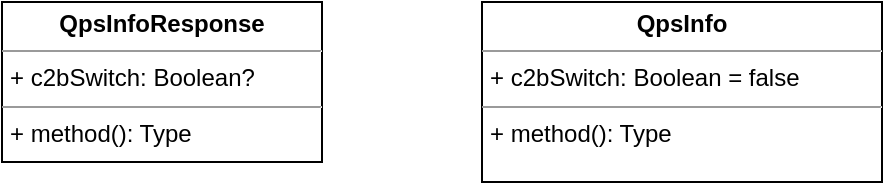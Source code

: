 <mxfile version="15.8.6" type="github">
  <diagram id="3n5Tk2W5omYp55VxxU9u" name="Page-1">
    <mxGraphModel dx="569" dy="309" grid="1" gridSize="10" guides="1" tooltips="1" connect="1" arrows="1" fold="1" page="1" pageScale="1" pageWidth="850" pageHeight="1100" math="0" shadow="0">
      <root>
        <mxCell id="0" />
        <mxCell id="1" parent="0" />
        <mxCell id="w4v-N4Ji7vO0rWm960WZ-1" value="&lt;p style=&quot;margin: 0px ; margin-top: 4px ; text-align: center&quot;&gt;&lt;b&gt;QpsInfoResponse&lt;/b&gt;&lt;/p&gt;&lt;hr size=&quot;1&quot;&gt;&lt;p style=&quot;margin: 0px ; margin-left: 4px&quot;&gt;+ c2bSwitch: Boolean?&lt;/p&gt;&lt;hr size=&quot;1&quot;&gt;&lt;p style=&quot;margin: 0px ; margin-left: 4px&quot;&gt;+ method(): Type&lt;/p&gt;" style="verticalAlign=top;align=left;overflow=fill;fontSize=12;fontFamily=Helvetica;html=1;" vertex="1" parent="1">
          <mxGeometry x="160" y="160" width="160" height="80" as="geometry" />
        </mxCell>
        <mxCell id="w4v-N4Ji7vO0rWm960WZ-2" value="&lt;p style=&quot;margin: 0px ; margin-top: 4px ; text-align: center&quot;&gt;&lt;b&gt;QpsInfo&lt;/b&gt;&lt;/p&gt;&lt;hr size=&quot;1&quot;&gt;&lt;p style=&quot;margin: 0px ; margin-left: 4px&quot;&gt;+ c2bSwitch: Boolean = false&lt;br&gt;&lt;/p&gt;&lt;hr size=&quot;1&quot;&gt;&lt;p style=&quot;margin: 0px ; margin-left: 4px&quot;&gt;+ method(): Type&lt;/p&gt;" style="verticalAlign=top;align=left;overflow=fill;fontSize=12;fontFamily=Helvetica;html=1;" vertex="1" parent="1">
          <mxGeometry x="400" y="160" width="200" height="90" as="geometry" />
        </mxCell>
      </root>
    </mxGraphModel>
  </diagram>
</mxfile>
